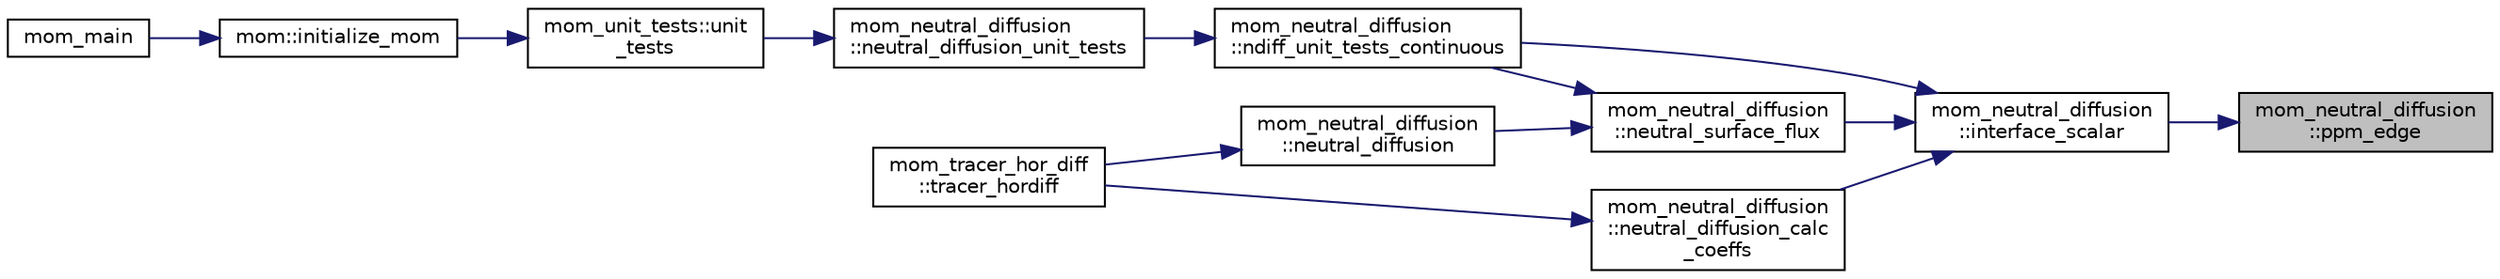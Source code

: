 digraph "mom_neutral_diffusion::ppm_edge"
{
 // INTERACTIVE_SVG=YES
 // LATEX_PDF_SIZE
  edge [fontname="Helvetica",fontsize="10",labelfontname="Helvetica",labelfontsize="10"];
  node [fontname="Helvetica",fontsize="10",shape=record];
  rankdir="RL";
  Node1 [label="mom_neutral_diffusion\l::ppm_edge",height=0.2,width=0.4,color="black", fillcolor="grey75", style="filled", fontcolor="black",tooltip="Returns the PPM quasi-fourth order edge value at k+1/2 following equation 1.6 in Colella & Woodward,..."];
  Node1 -> Node2 [dir="back",color="midnightblue",fontsize="10",style="solid",fontname="Helvetica"];
  Node2 [label="mom_neutral_diffusion\l::interface_scalar",height=0.2,width=0.4,color="black", fillcolor="white", style="filled",URL="$namespacemom__neutral__diffusion.html#aec9b89b6a5ddc81f102309b964a0b969",tooltip="Returns interface scalar, Si, for a column of layer values, S."];
  Node2 -> Node3 [dir="back",color="midnightblue",fontsize="10",style="solid",fontname="Helvetica"];
  Node3 [label="mom_neutral_diffusion\l::ndiff_unit_tests_continuous",height=0.2,width=0.4,color="black", fillcolor="white", style="filled",URL="$namespacemom__neutral__diffusion.html#a9aaf0988f76c9992d8f1db48ce23bf34",tooltip="Returns true if unit tests of neutral_diffusion functions fail. Otherwise returns false."];
  Node3 -> Node4 [dir="back",color="midnightblue",fontsize="10",style="solid",fontname="Helvetica"];
  Node4 [label="mom_neutral_diffusion\l::neutral_diffusion_unit_tests",height=0.2,width=0.4,color="black", fillcolor="white", style="filled",URL="$namespacemom__neutral__diffusion.html#a6f91c93a6363fb39395796420f25fad2",tooltip="Returns true if unit tests of neutral_diffusion functions fail. Otherwise returns false."];
  Node4 -> Node5 [dir="back",color="midnightblue",fontsize="10",style="solid",fontname="Helvetica"];
  Node5 [label="mom_unit_tests::unit\l_tests",height=0.2,width=0.4,color="black", fillcolor="white", style="filled",URL="$namespacemom__unit__tests.html#a57645db02bc734c32de50d028ef906ac",tooltip="Calls unit tests for other modules. Note that if a unit test returns true, a FATAL error is triggered..."];
  Node5 -> Node6 [dir="back",color="midnightblue",fontsize="10",style="solid",fontname="Helvetica"];
  Node6 [label="mom::initialize_mom",height=0.2,width=0.4,color="black", fillcolor="white", style="filled",URL="$namespacemom.html#a96708b16215666edbfa5b46228f3a200",tooltip="Initialize MOM, including memory allocation, setting up parameters and diagnostics,..."];
  Node6 -> Node7 [dir="back",color="midnightblue",fontsize="10",style="solid",fontname="Helvetica"];
  Node7 [label="mom_main",height=0.2,width=0.4,color="black", fillcolor="white", style="filled",URL="$MOM__driver_8F90.html#a08fffeb2d8e8acbf9ed4609be6d258c6",tooltip=" "];
  Node2 -> Node8 [dir="back",color="midnightblue",fontsize="10",style="solid",fontname="Helvetica"];
  Node8 [label="mom_neutral_diffusion\l::neutral_diffusion_calc\l_coeffs",height=0.2,width=0.4,color="black", fillcolor="white", style="filled",URL="$namespacemom__neutral__diffusion.html#a912fd9a78666e8ad1001ee0a06e03d9a",tooltip="Calculate remapping factors for u/v columns used to map adjoining columns to a shared coordinate spac..."];
  Node8 -> Node9 [dir="back",color="midnightblue",fontsize="10",style="solid",fontname="Helvetica"];
  Node9 [label="mom_tracer_hor_diff\l::tracer_hordiff",height=0.2,width=0.4,color="black", fillcolor="white", style="filled",URL="$namespacemom__tracer__hor__diff.html#a069e22612062290389c2630c7f90ede2",tooltip="Compute along-coordinate diffusion of all tracers using the diffusivity in CSKhTr,..."];
  Node2 -> Node10 [dir="back",color="midnightblue",fontsize="10",style="solid",fontname="Helvetica"];
  Node10 [label="mom_neutral_diffusion\l::neutral_surface_flux",height=0.2,width=0.4,color="black", fillcolor="white", style="filled",URL="$namespacemom__neutral__diffusion.html#aa394289328ee392cdb17000fb6fa90e8",tooltip="Returns a single column of neutral diffusion fluxes of a tracer."];
  Node10 -> Node3 [dir="back",color="midnightblue",fontsize="10",style="solid",fontname="Helvetica"];
  Node10 -> Node11 [dir="back",color="midnightblue",fontsize="10",style="solid",fontname="Helvetica"];
  Node11 [label="mom_neutral_diffusion\l::neutral_diffusion",height=0.2,width=0.4,color="black", fillcolor="white", style="filled",URL="$namespacemom__neutral__diffusion.html#ad048cb54d8df3953db6c565a6fcebfb1",tooltip="Update tracer concentration due to neutral diffusion; layer thickness unchanged by this update."];
  Node11 -> Node9 [dir="back",color="midnightblue",fontsize="10",style="solid",fontname="Helvetica"];
}
